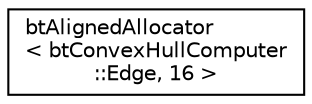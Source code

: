 digraph "Graphical Class Hierarchy"
{
  edge [fontname="Helvetica",fontsize="10",labelfontname="Helvetica",labelfontsize="10"];
  node [fontname="Helvetica",fontsize="10",shape=record];
  rankdir="LR";
  Node1 [label="btAlignedAllocator\l\< btConvexHullComputer\l::Edge, 16 \>",height=0.2,width=0.4,color="black", fillcolor="white", style="filled",URL="$classbt_aligned_allocator.html"];
}
